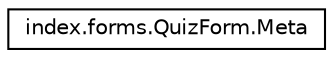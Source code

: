 digraph "Graphical Class Hierarchy"
{
  edge [fontname="Helvetica",fontsize="10",labelfontname="Helvetica",labelfontsize="10"];
  node [fontname="Helvetica",fontsize="10",shape=record];
  rankdir="LR";
  Node0 [label="index.forms.QuizForm.Meta",height=0.2,width=0.4,color="black", fillcolor="white", style="filled",URL="$classindex_1_1forms_1_1QuizForm_1_1Meta.html"];
}
